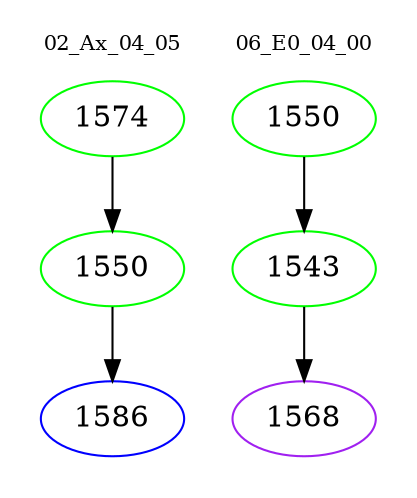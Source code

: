digraph{
subgraph cluster_0 {
color = white
label = "02_Ax_04_05";
fontsize=10;
T0_1574 [label="1574", color="green"]
T0_1574 -> T0_1550 [color="black"]
T0_1550 [label="1550", color="green"]
T0_1550 -> T0_1586 [color="black"]
T0_1586 [label="1586", color="blue"]
}
subgraph cluster_1 {
color = white
label = "06_E0_04_00";
fontsize=10;
T1_1550 [label="1550", color="green"]
T1_1550 -> T1_1543 [color="black"]
T1_1543 [label="1543", color="green"]
T1_1543 -> T1_1568 [color="black"]
T1_1568 [label="1568", color="purple"]
}
}
